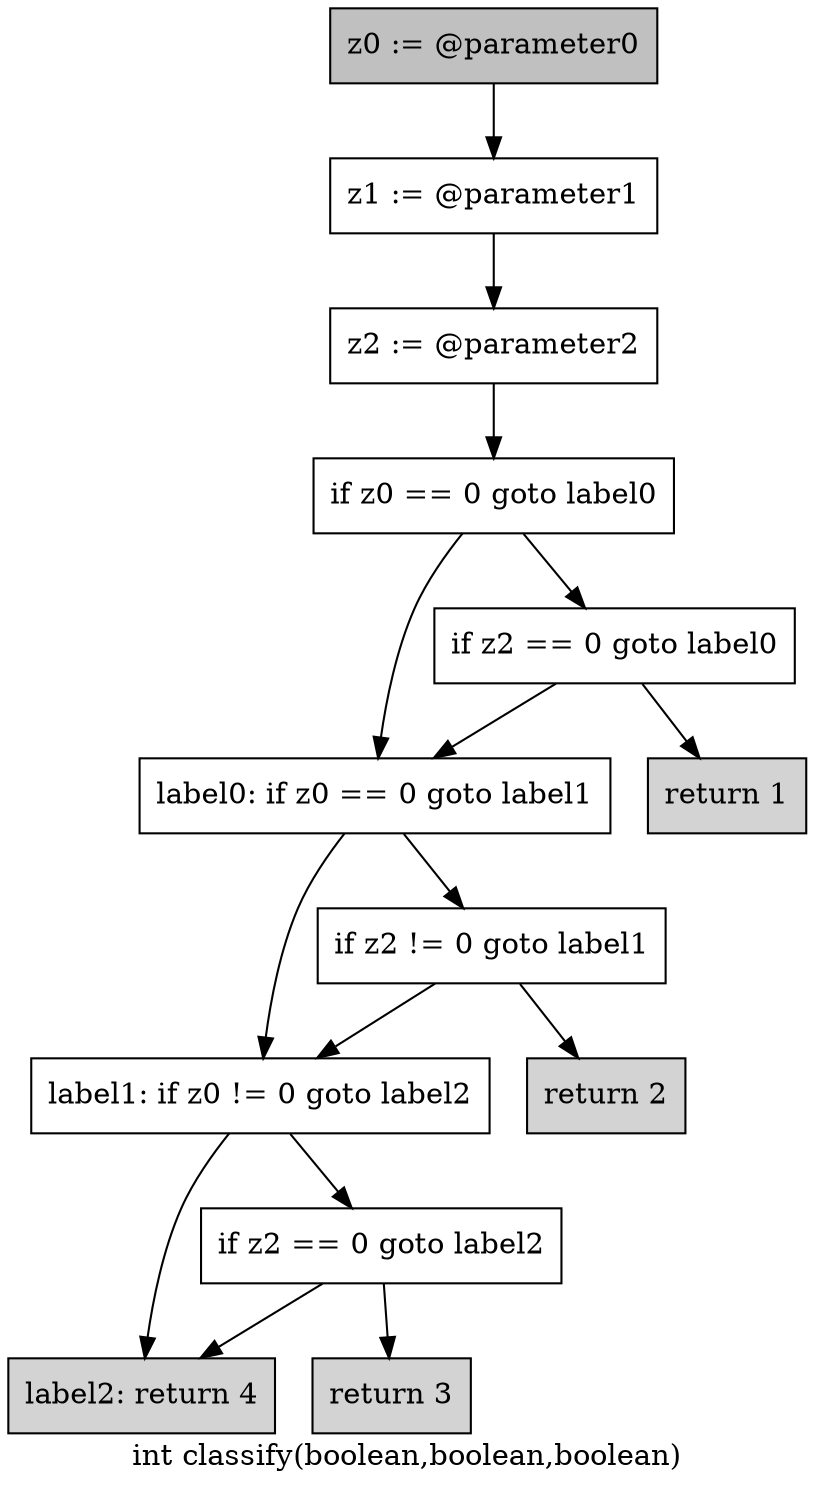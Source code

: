 digraph "int classify(boolean,boolean,boolean)" {
    label="int classify(boolean,boolean,boolean)";
    node [shape=box];
    "0" [style=filled,fillcolor=gray,label="z0 := @parameter0",];
    "1" [label="z1 := @parameter1",];
    "0"->"1";
    "2" [label="z2 := @parameter2",];
    "1"->"2";
    "3" [label="if z0 == 0 goto label0",];
    "2"->"3";
    "4" [label="if z2 == 0 goto label0",];
    "3"->"4";
    "6" [label="label0: if z0 == 0 goto label1",];
    "3"->"6";
    "5" [style=filled,fillcolor=lightgray,label="return 1",];
    "4"->"5";
    "4"->"6";
    "7" [label="if z2 != 0 goto label1",];
    "6"->"7";
    "9" [label="label1: if z0 != 0 goto label2",];
    "6"->"9";
    "8" [style=filled,fillcolor=lightgray,label="return 2",];
    "7"->"8";
    "7"->"9";
    "10" [label="if z2 == 0 goto label2",];
    "9"->"10";
    "12" [style=filled,fillcolor=lightgray,label="label2: return 4",];
    "9"->"12";
    "11" [style=filled,fillcolor=lightgray,label="return 3",];
    "10"->"11";
    "10"->"12";
}
